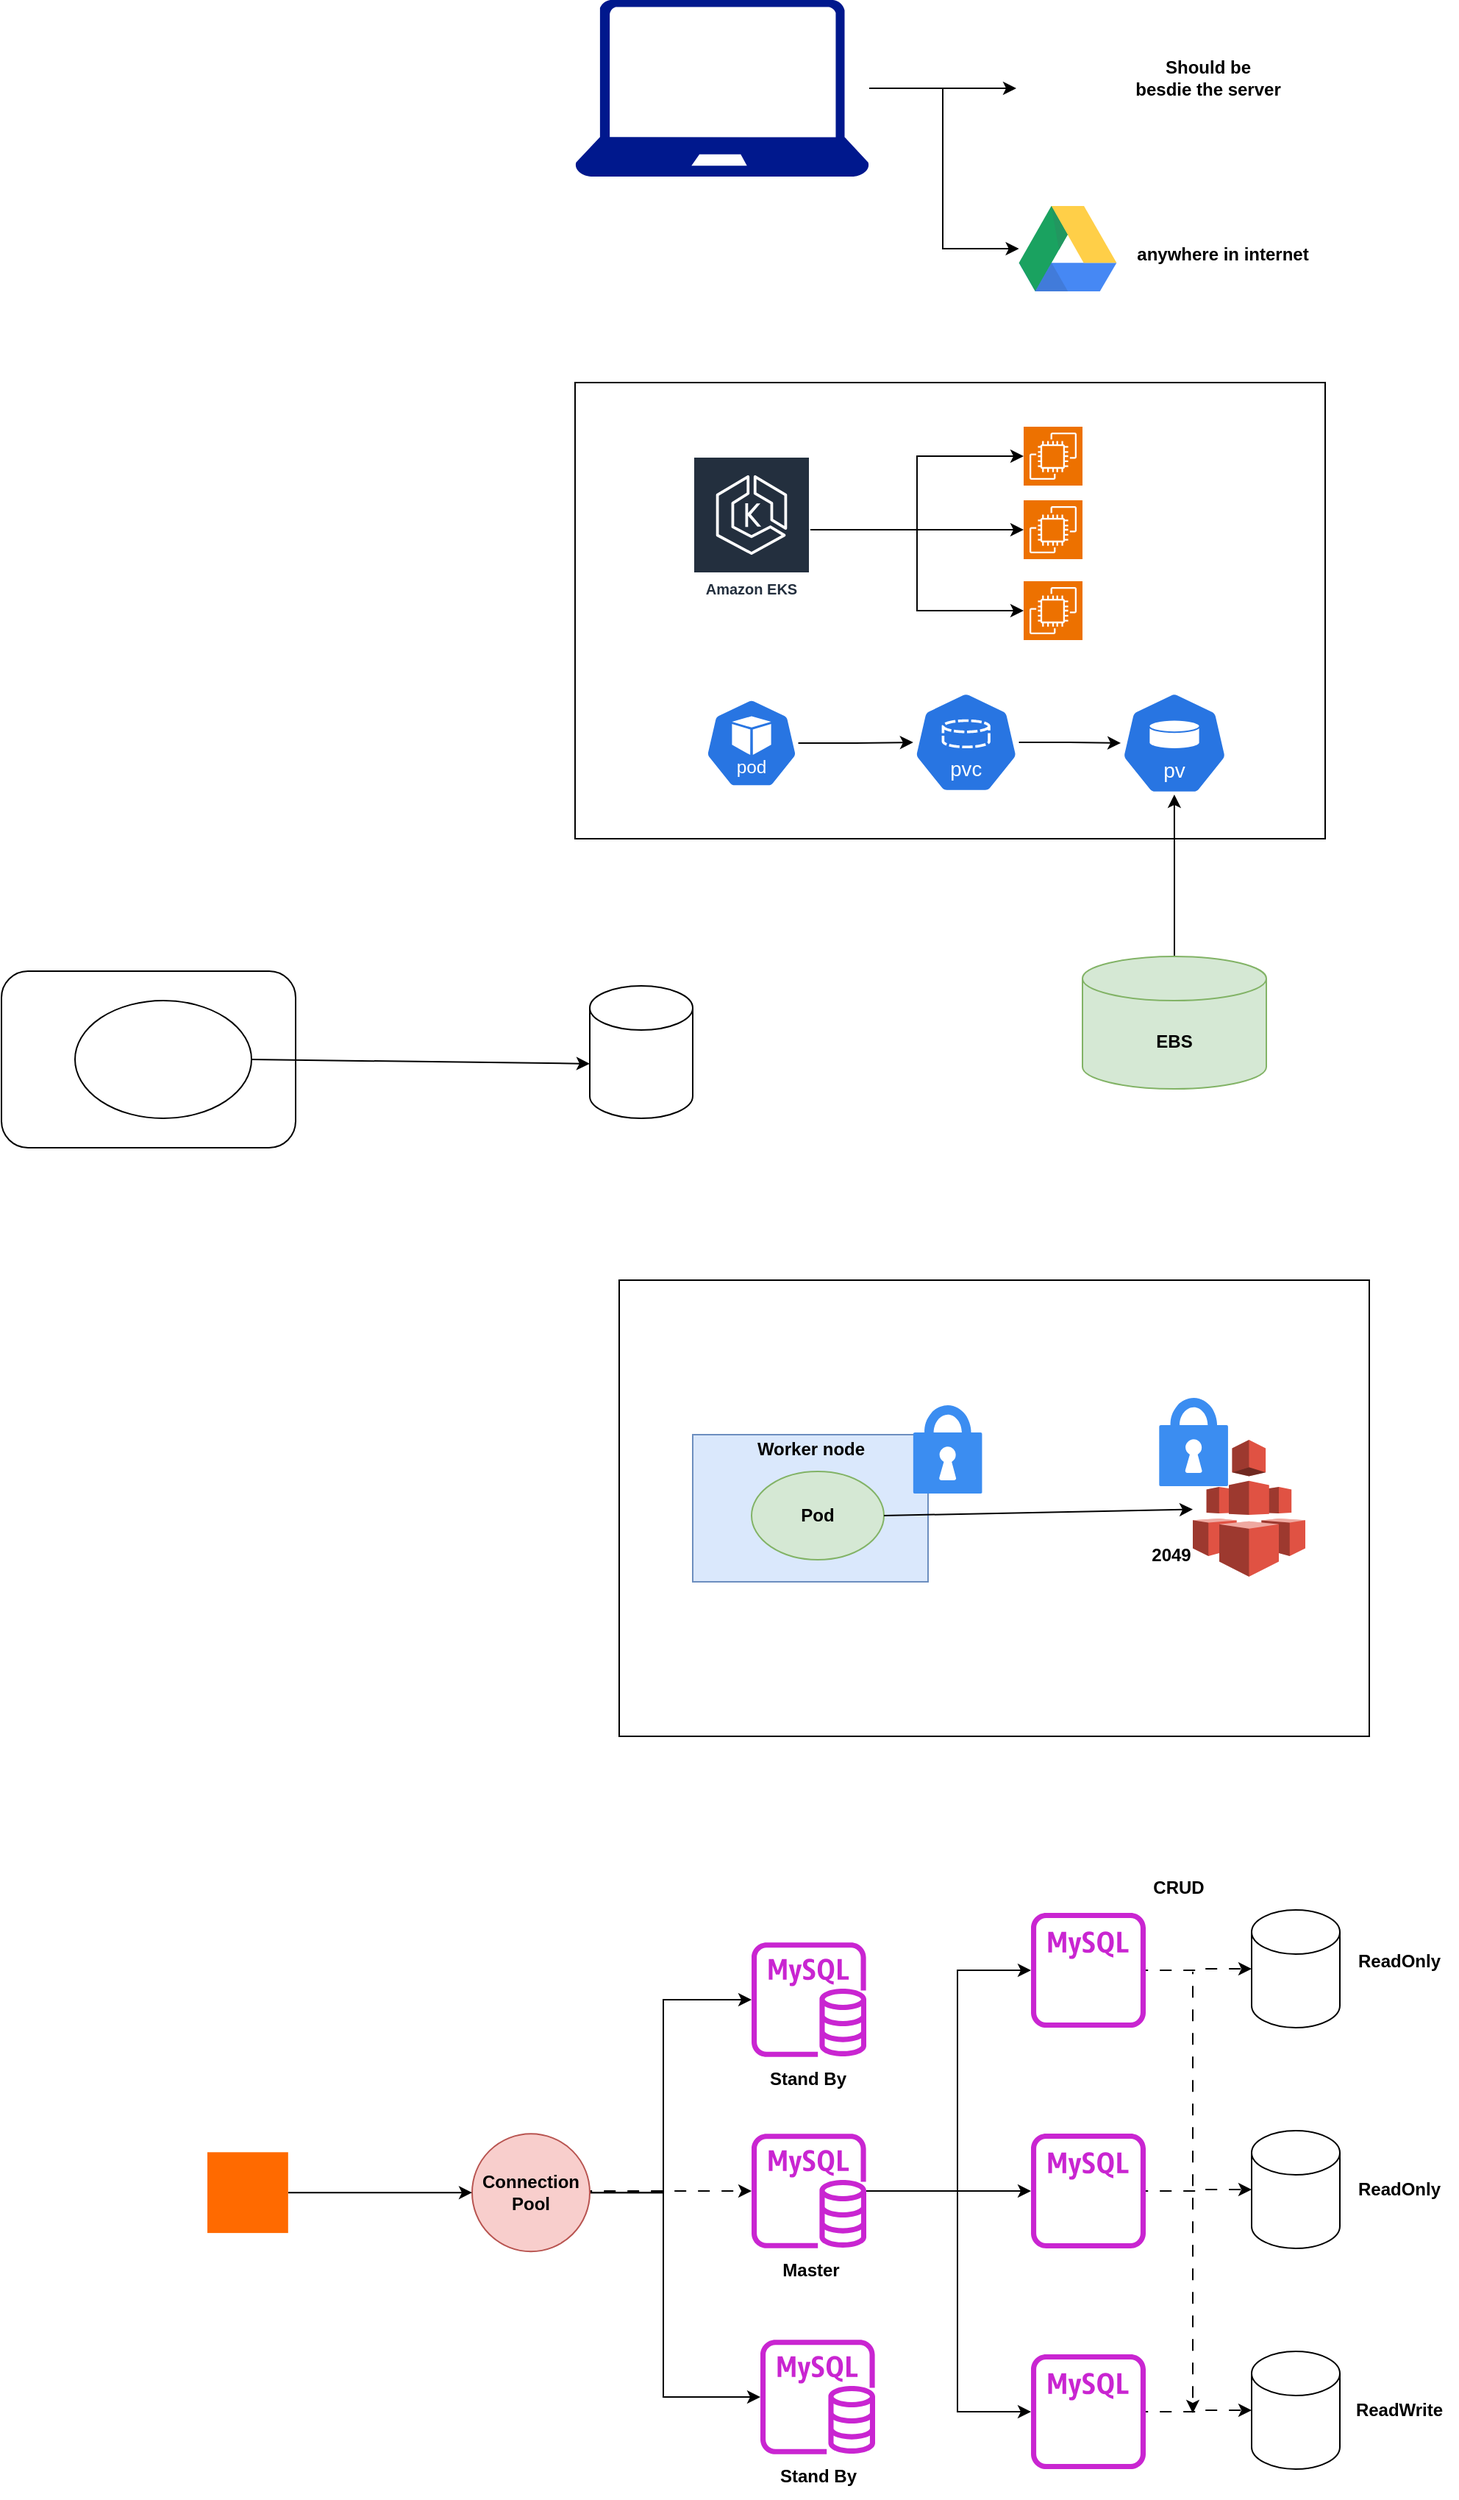 <mxfile version="26.1.0">
  <diagram name="Page-1" id="cADDCv98jLjz5h6yTYDD">
    <mxGraphModel dx="2109" dy="655" grid="1" gridSize="10" guides="1" tooltips="1" connect="1" arrows="1" fold="1" page="1" pageScale="1" pageWidth="850" pageHeight="1100" math="0" shadow="0">
      <root>
        <mxCell id="0" />
        <mxCell id="1" parent="0" />
        <mxCell id="25jbwgpmmalpk9oRE4Ha-3" style="edgeStyle=orthogonalEdgeStyle;rounded=0;orthogonalLoop=1;jettySize=auto;html=1;" parent="1" source="25jbwgpmmalpk9oRE4Ha-1" target="25jbwgpmmalpk9oRE4Ha-2" edge="1">
          <mxGeometry relative="1" as="geometry" />
        </mxCell>
        <mxCell id="25jbwgpmmalpk9oRE4Ha-5" style="edgeStyle=orthogonalEdgeStyle;rounded=0;orthogonalLoop=1;jettySize=auto;html=1;" parent="1" source="25jbwgpmmalpk9oRE4Ha-1" target="25jbwgpmmalpk9oRE4Ha-4" edge="1">
          <mxGeometry relative="1" as="geometry">
            <Array as="points">
              <mxPoint x="330" y="100" />
              <mxPoint x="330" y="209" />
            </Array>
          </mxGeometry>
        </mxCell>
        <mxCell id="25jbwgpmmalpk9oRE4Ha-1" value="" style="sketch=0;aspect=fixed;pointerEvents=1;shadow=0;dashed=0;html=1;strokeColor=none;labelPosition=center;verticalLabelPosition=bottom;verticalAlign=top;align=center;fillColor=#00188D;shape=mxgraph.azure.laptop" parent="1" vertex="1">
          <mxGeometry x="80" y="40" width="200" height="120" as="geometry" />
        </mxCell>
        <mxCell id="25jbwgpmmalpk9oRE4Ha-2" value="" style="shape=image;html=1;verticalAlign=top;verticalLabelPosition=bottom;labelBackgroundColor=#ffffff;imageAspect=0;aspect=fixed;image=https://cdn4.iconfinder.com/data/icons/PixeloPhilia_2/PNG/hdd.png" parent="1" vertex="1">
          <mxGeometry x="380" y="65" width="70" height="70" as="geometry" />
        </mxCell>
        <mxCell id="25jbwgpmmalpk9oRE4Ha-4" value="" style="dashed=0;outlineConnect=0;html=1;align=center;labelPosition=center;verticalLabelPosition=bottom;verticalAlign=top;shape=mxgraph.weblogos.google_drive" parent="1" vertex="1">
          <mxGeometry x="381.8" y="180" width="66.4" height="58" as="geometry" />
        </mxCell>
        <mxCell id="25jbwgpmmalpk9oRE4Ha-6" value="&lt;b&gt;Should be &lt;br&gt;besdie the server&lt;/b&gt;" style="text;html=1;align=center;verticalAlign=middle;resizable=0;points=[];autosize=1;strokeColor=none;fillColor=none;" parent="1" vertex="1">
          <mxGeometry x="450" y="73" width="120" height="40" as="geometry" />
        </mxCell>
        <mxCell id="25jbwgpmmalpk9oRE4Ha-7" value="&lt;b&gt;anywhere in internet&lt;/b&gt;" style="text;html=1;align=center;verticalAlign=middle;resizable=0;points=[];autosize=1;strokeColor=none;fillColor=none;" parent="1" vertex="1">
          <mxGeometry x="450" y="198" width="140" height="30" as="geometry" />
        </mxCell>
        <mxCell id="25jbwgpmmalpk9oRE4Ha-8" value="" style="rounded=0;whiteSpace=wrap;html=1;" parent="1" vertex="1">
          <mxGeometry x="80" y="300" width="510" height="310" as="geometry" />
        </mxCell>
        <mxCell id="25jbwgpmmalpk9oRE4Ha-14" style="edgeStyle=orthogonalEdgeStyle;rounded=0;orthogonalLoop=1;jettySize=auto;html=1;" parent="1" source="25jbwgpmmalpk9oRE4Ha-9" target="25jbwgpmmalpk9oRE4Ha-11" edge="1">
          <mxGeometry relative="1" as="geometry" />
        </mxCell>
        <mxCell id="25jbwgpmmalpk9oRE4Ha-15" style="edgeStyle=orthogonalEdgeStyle;rounded=0;orthogonalLoop=1;jettySize=auto;html=1;" parent="1" source="25jbwgpmmalpk9oRE4Ha-9" target="25jbwgpmmalpk9oRE4Ha-12" edge="1">
          <mxGeometry relative="1" as="geometry" />
        </mxCell>
        <mxCell id="25jbwgpmmalpk9oRE4Ha-9" value="Amazon EKS" style="sketch=0;outlineConnect=0;fontColor=#232F3E;gradientColor=none;strokeColor=#ffffff;fillColor=#232F3E;dashed=0;verticalLabelPosition=middle;verticalAlign=bottom;align=center;html=1;whiteSpace=wrap;fontSize=10;fontStyle=1;spacing=3;shape=mxgraph.aws4.productIcon;prIcon=mxgraph.aws4.eks;" parent="1" vertex="1">
          <mxGeometry x="160" y="350" width="80" height="100" as="geometry" />
        </mxCell>
        <mxCell id="25jbwgpmmalpk9oRE4Ha-10" value="" style="sketch=0;points=[[0,0,0],[0.25,0,0],[0.5,0,0],[0.75,0,0],[1,0,0],[0,1,0],[0.25,1,0],[0.5,1,0],[0.75,1,0],[1,1,0],[0,0.25,0],[0,0.5,0],[0,0.75,0],[1,0.25,0],[1,0.5,0],[1,0.75,0]];outlineConnect=0;fontColor=#232F3E;fillColor=#ED7100;strokeColor=#ffffff;dashed=0;verticalLabelPosition=bottom;verticalAlign=top;align=center;html=1;fontSize=12;fontStyle=0;aspect=fixed;shape=mxgraph.aws4.resourceIcon;resIcon=mxgraph.aws4.ec2;" parent="1" vertex="1">
          <mxGeometry x="385" y="330" width="40" height="40" as="geometry" />
        </mxCell>
        <mxCell id="25jbwgpmmalpk9oRE4Ha-11" value="" style="sketch=0;points=[[0,0,0],[0.25,0,0],[0.5,0,0],[0.75,0,0],[1,0,0],[0,1,0],[0.25,1,0],[0.5,1,0],[0.75,1,0],[1,1,0],[0,0.25,0],[0,0.5,0],[0,0.75,0],[1,0.25,0],[1,0.5,0],[1,0.75,0]];outlineConnect=0;fontColor=#232F3E;fillColor=#ED7100;strokeColor=#ffffff;dashed=0;verticalLabelPosition=bottom;verticalAlign=top;align=center;html=1;fontSize=12;fontStyle=0;aspect=fixed;shape=mxgraph.aws4.resourceIcon;resIcon=mxgraph.aws4.ec2;" parent="1" vertex="1">
          <mxGeometry x="385" y="380" width="40" height="40" as="geometry" />
        </mxCell>
        <mxCell id="25jbwgpmmalpk9oRE4Ha-12" value="" style="sketch=0;points=[[0,0,0],[0.25,0,0],[0.5,0,0],[0.75,0,0],[1,0,0],[0,1,0],[0.25,1,0],[0.5,1,0],[0.75,1,0],[1,1,0],[0,0.25,0],[0,0.5,0],[0,0.75,0],[1,0.25,0],[1,0.5,0],[1,0.75,0]];outlineConnect=0;fontColor=#232F3E;fillColor=#ED7100;strokeColor=#ffffff;dashed=0;verticalLabelPosition=bottom;verticalAlign=top;align=center;html=1;fontSize=12;fontStyle=0;aspect=fixed;shape=mxgraph.aws4.resourceIcon;resIcon=mxgraph.aws4.ec2;" parent="1" vertex="1">
          <mxGeometry x="385" y="435" width="40" height="40" as="geometry" />
        </mxCell>
        <mxCell id="25jbwgpmmalpk9oRE4Ha-13" style="edgeStyle=orthogonalEdgeStyle;rounded=0;orthogonalLoop=1;jettySize=auto;html=1;entryX=0;entryY=0.5;entryDx=0;entryDy=0;entryPerimeter=0;" parent="1" source="25jbwgpmmalpk9oRE4Ha-9" target="25jbwgpmmalpk9oRE4Ha-10" edge="1">
          <mxGeometry relative="1" as="geometry" />
        </mxCell>
        <mxCell id="25jbwgpmmalpk9oRE4Ha-18" style="edgeStyle=orthogonalEdgeStyle;rounded=0;orthogonalLoop=1;jettySize=auto;html=1;" parent="1" source="25jbwgpmmalpk9oRE4Ha-16" target="25jbwgpmmalpk9oRE4Ha-17" edge="1">
          <mxGeometry relative="1" as="geometry" />
        </mxCell>
        <mxCell id="25jbwgpmmalpk9oRE4Ha-16" value="&lt;b&gt;EBS&lt;/b&gt;" style="shape=cylinder3;whiteSpace=wrap;html=1;boundedLbl=1;backgroundOutline=1;size=15;fillColor=#d5e8d4;strokeColor=#82b366;" parent="1" vertex="1">
          <mxGeometry x="425" y="690" width="125" height="90" as="geometry" />
        </mxCell>
        <mxCell id="25jbwgpmmalpk9oRE4Ha-17" value="" style="aspect=fixed;sketch=0;html=1;dashed=0;whitespace=wrap;verticalLabelPosition=bottom;verticalAlign=top;fillColor=#2875E2;strokeColor=#ffffff;points=[[0.005,0.63,0],[0.1,0.2,0],[0.9,0.2,0],[0.5,0,0],[0.995,0.63,0],[0.72,0.99,0],[0.5,1,0],[0.28,0.99,0]];shape=mxgraph.kubernetes.icon2;kubernetesLabel=1;prIcon=pv" parent="1" vertex="1">
          <mxGeometry x="451.04" y="510" width="72.92" height="70" as="geometry" />
        </mxCell>
        <mxCell id="25jbwgpmmalpk9oRE4Ha-20" style="edgeStyle=orthogonalEdgeStyle;rounded=0;orthogonalLoop=1;jettySize=auto;html=1;" parent="1" source="25jbwgpmmalpk9oRE4Ha-19" target="25jbwgpmmalpk9oRE4Ha-17" edge="1">
          <mxGeometry relative="1" as="geometry" />
        </mxCell>
        <mxCell id="25jbwgpmmalpk9oRE4Ha-19" value="" style="aspect=fixed;sketch=0;html=1;dashed=0;whitespace=wrap;verticalLabelPosition=bottom;verticalAlign=top;fillColor=#2875E2;strokeColor=#ffffff;points=[[0.005,0.63,0],[0.1,0.2,0],[0.9,0.2,0],[0.5,0,0],[0.995,0.63,0],[0.72,0.99,0],[0.5,1,0],[0.28,0.99,0]];shape=mxgraph.kubernetes.icon2;kubernetesLabel=1;prIcon=pvc" parent="1" vertex="1">
          <mxGeometry x="309.92" y="510" width="71.88" height="69" as="geometry" />
        </mxCell>
        <mxCell id="25jbwgpmmalpk9oRE4Ha-22" style="edgeStyle=orthogonalEdgeStyle;rounded=0;orthogonalLoop=1;jettySize=auto;html=1;" parent="1" source="25jbwgpmmalpk9oRE4Ha-21" target="25jbwgpmmalpk9oRE4Ha-19" edge="1">
          <mxGeometry relative="1" as="geometry" />
        </mxCell>
        <mxCell id="25jbwgpmmalpk9oRE4Ha-21" value="" style="aspect=fixed;sketch=0;html=1;dashed=0;whitespace=wrap;verticalLabelPosition=bottom;verticalAlign=top;fillColor=#2875E2;strokeColor=#ffffff;points=[[0.005,0.63,0],[0.1,0.2,0],[0.9,0.2,0],[0.5,0,0],[0.995,0.63,0],[0.72,0.99,0],[0.5,1,0],[0.28,0.99,0]];shape=mxgraph.kubernetes.icon2;kubernetesLabel=1;prIcon=pod" parent="1" vertex="1">
          <mxGeometry x="168.23" y="514.5" width="63.54" height="61" as="geometry" />
        </mxCell>
        <mxCell id="TtkW3sJaIQGOb1gbdWpf-1" value="" style="rounded=0;whiteSpace=wrap;html=1;" parent="1" vertex="1">
          <mxGeometry x="110" y="910" width="510" height="310" as="geometry" />
        </mxCell>
        <mxCell id="TtkW3sJaIQGOb1gbdWpf-2" value="" style="outlineConnect=0;dashed=0;verticalLabelPosition=bottom;verticalAlign=top;align=center;html=1;shape=mxgraph.aws3.efs;fillColor=#E05243;gradientColor=none;" parent="1" vertex="1">
          <mxGeometry x="500" y="1018.5" width="76.5" height="93" as="geometry" />
        </mxCell>
        <mxCell id="TtkW3sJaIQGOb1gbdWpf-3" value="" style="rounded=0;whiteSpace=wrap;html=1;fillColor=#dae8fc;strokeColor=#6c8ebf;" parent="1" vertex="1">
          <mxGeometry x="160" y="1015" width="160" height="100" as="geometry" />
        </mxCell>
        <mxCell id="TtkW3sJaIQGOb1gbdWpf-4" value="&lt;b&gt;Pod&lt;/b&gt;" style="ellipse;whiteSpace=wrap;html=1;fillColor=#d5e8d4;strokeColor=#82b366;" parent="1" vertex="1">
          <mxGeometry x="200" y="1040" width="90" height="60" as="geometry" />
        </mxCell>
        <mxCell id="TtkW3sJaIQGOb1gbdWpf-5" value="&lt;b&gt;Worker node&lt;/b&gt;" style="text;html=1;align=center;verticalAlign=middle;resizable=0;points=[];autosize=1;strokeColor=none;fillColor=none;" parent="1" vertex="1">
          <mxGeometry x="190" y="1010" width="100" height="30" as="geometry" />
        </mxCell>
        <mxCell id="TtkW3sJaIQGOb1gbdWpf-6" value="" style="endArrow=classic;html=1;rounded=0;exitX=1;exitY=0.5;exitDx=0;exitDy=0;" parent="1" source="TtkW3sJaIQGOb1gbdWpf-4" target="TtkW3sJaIQGOb1gbdWpf-2" edge="1">
          <mxGeometry width="50" height="50" relative="1" as="geometry">
            <mxPoint x="400" y="910" as="sourcePoint" />
            <mxPoint x="450" y="860" as="targetPoint" />
          </mxGeometry>
        </mxCell>
        <mxCell id="TtkW3sJaIQGOb1gbdWpf-7" value="" style="sketch=0;html=1;aspect=fixed;strokeColor=none;shadow=0;fillColor=#3B8DF1;verticalAlign=top;labelPosition=center;verticalLabelPosition=bottom;shape=mxgraph.gcp2.lock" parent="1" vertex="1">
          <mxGeometry x="309.92" y="995" width="46.8" height="60" as="geometry" />
        </mxCell>
        <mxCell id="TtkW3sJaIQGOb1gbdWpf-8" value="" style="sketch=0;html=1;aspect=fixed;strokeColor=none;shadow=0;fillColor=#3B8DF1;verticalAlign=top;labelPosition=center;verticalLabelPosition=bottom;shape=mxgraph.gcp2.lock" parent="1" vertex="1">
          <mxGeometry x="477.16" y="990" width="46.8" height="60" as="geometry" />
        </mxCell>
        <mxCell id="TtkW3sJaIQGOb1gbdWpf-9" value="&lt;b&gt;2049&lt;/b&gt;" style="text;html=1;align=center;verticalAlign=middle;resizable=0;points=[];autosize=1;strokeColor=none;fillColor=none;" parent="1" vertex="1">
          <mxGeometry x="460" y="1081.5" width="50" height="30" as="geometry" />
        </mxCell>
        <mxCell id="TtkW3sJaIQGOb1gbdWpf-16" style="edgeStyle=orthogonalEdgeStyle;rounded=0;orthogonalLoop=1;jettySize=auto;html=1;" parent="1" source="TtkW3sJaIQGOb1gbdWpf-10" target="TtkW3sJaIQGOb1gbdWpf-12" edge="1">
          <mxGeometry relative="1" as="geometry">
            <Array as="points">
              <mxPoint x="340" y="1529" />
              <mxPoint x="340" y="1379" />
            </Array>
          </mxGeometry>
        </mxCell>
        <mxCell id="TtkW3sJaIQGOb1gbdWpf-17" style="edgeStyle=orthogonalEdgeStyle;rounded=0;orthogonalLoop=1;jettySize=auto;html=1;" parent="1" source="TtkW3sJaIQGOb1gbdWpf-10" target="TtkW3sJaIQGOb1gbdWpf-14" edge="1">
          <mxGeometry relative="1" as="geometry" />
        </mxCell>
        <mxCell id="TtkW3sJaIQGOb1gbdWpf-18" style="edgeStyle=orthogonalEdgeStyle;rounded=0;orthogonalLoop=1;jettySize=auto;html=1;" parent="1" source="TtkW3sJaIQGOb1gbdWpf-10" target="TtkW3sJaIQGOb1gbdWpf-13" edge="1">
          <mxGeometry relative="1" as="geometry">
            <Array as="points">
              <mxPoint x="340" y="1529" />
              <mxPoint x="340" y="1679" />
            </Array>
          </mxGeometry>
        </mxCell>
        <mxCell id="TtkW3sJaIQGOb1gbdWpf-10" value="" style="sketch=0;outlineConnect=0;fontColor=#232F3E;gradientColor=none;fillColor=#C925D1;strokeColor=none;dashed=0;verticalLabelPosition=bottom;verticalAlign=top;align=center;html=1;fontSize=12;fontStyle=0;aspect=fixed;pointerEvents=1;shape=mxgraph.aws4.rds_mysql_instance;" parent="1" vertex="1">
          <mxGeometry x="200" y="1490" width="78" height="78" as="geometry" />
        </mxCell>
        <mxCell id="TtkW3sJaIQGOb1gbdWpf-11" value="&lt;b&gt;Master&lt;/b&gt;" style="text;html=1;align=center;verticalAlign=middle;resizable=0;points=[];autosize=1;strokeColor=none;fillColor=none;" parent="1" vertex="1">
          <mxGeometry x="210" y="1568" width="60" height="30" as="geometry" />
        </mxCell>
        <mxCell id="TtkW3sJaIQGOb1gbdWpf-12" value="" style="sketch=0;outlineConnect=0;fontColor=#232F3E;gradientColor=none;fillColor=#C925D1;strokeColor=none;dashed=0;verticalLabelPosition=bottom;verticalAlign=top;align=center;html=1;fontSize=12;fontStyle=0;aspect=fixed;pointerEvents=1;shape=mxgraph.aws4.rds_mysql_instance_alt;" parent="1" vertex="1">
          <mxGeometry x="390" y="1340" width="78" height="78" as="geometry" />
        </mxCell>
        <mxCell id="TtkW3sJaIQGOb1gbdWpf-13" value="" style="sketch=0;outlineConnect=0;fontColor=#232F3E;gradientColor=none;fillColor=#C925D1;strokeColor=none;dashed=0;verticalLabelPosition=bottom;verticalAlign=top;align=center;html=1;fontSize=12;fontStyle=0;aspect=fixed;pointerEvents=1;shape=mxgraph.aws4.rds_mysql_instance_alt;" parent="1" vertex="1">
          <mxGeometry x="390" y="1640" width="78" height="78" as="geometry" />
        </mxCell>
        <mxCell id="TtkW3sJaIQGOb1gbdWpf-23" style="edgeStyle=orthogonalEdgeStyle;rounded=0;orthogonalLoop=1;jettySize=auto;html=1;flowAnimation=1;" parent="1" source="TtkW3sJaIQGOb1gbdWpf-14" target="TtkW3sJaIQGOb1gbdWpf-20" edge="1">
          <mxGeometry relative="1" as="geometry" />
        </mxCell>
        <mxCell id="TtkW3sJaIQGOb1gbdWpf-14" value="" style="sketch=0;outlineConnect=0;fontColor=#232F3E;gradientColor=none;fillColor=#C925D1;strokeColor=none;dashed=0;verticalLabelPosition=bottom;verticalAlign=top;align=center;html=1;fontSize=12;fontStyle=0;aspect=fixed;pointerEvents=1;shape=mxgraph.aws4.rds_mysql_instance_alt;" parent="1" vertex="1">
          <mxGeometry x="390" y="1490" width="78" height="78" as="geometry" />
        </mxCell>
        <mxCell id="TtkW3sJaIQGOb1gbdWpf-15" value="" style="endArrow=classic;html=1;rounded=0;flowAnimation=1;" parent="1" target="TtkW3sJaIQGOb1gbdWpf-10" edge="1">
          <mxGeometry width="50" height="50" relative="1" as="geometry">
            <mxPoint x="90" y="1529" as="sourcePoint" />
            <mxPoint x="450" y="1500" as="targetPoint" />
          </mxGeometry>
        </mxCell>
        <mxCell id="TtkW3sJaIQGOb1gbdWpf-19" value="" style="shape=cylinder3;whiteSpace=wrap;html=1;boundedLbl=1;backgroundOutline=1;size=15;" parent="1" vertex="1">
          <mxGeometry x="540" y="1338" width="60" height="80" as="geometry" />
        </mxCell>
        <mxCell id="TtkW3sJaIQGOb1gbdWpf-20" value="" style="shape=cylinder3;whiteSpace=wrap;html=1;boundedLbl=1;backgroundOutline=1;size=15;" parent="1" vertex="1">
          <mxGeometry x="540" y="1488" width="60" height="80" as="geometry" />
        </mxCell>
        <mxCell id="TtkW3sJaIQGOb1gbdWpf-21" value="" style="shape=cylinder3;whiteSpace=wrap;html=1;boundedLbl=1;backgroundOutline=1;size=15;" parent="1" vertex="1">
          <mxGeometry x="540" y="1638" width="60" height="80" as="geometry" />
        </mxCell>
        <mxCell id="TtkW3sJaIQGOb1gbdWpf-22" style="edgeStyle=orthogonalEdgeStyle;rounded=0;orthogonalLoop=1;jettySize=auto;html=1;entryX=0;entryY=0.5;entryDx=0;entryDy=0;entryPerimeter=0;flowAnimation=1;" parent="1" source="TtkW3sJaIQGOb1gbdWpf-12" target="TtkW3sJaIQGOb1gbdWpf-19" edge="1">
          <mxGeometry relative="1" as="geometry" />
        </mxCell>
        <mxCell id="TtkW3sJaIQGOb1gbdWpf-24" style="edgeStyle=orthogonalEdgeStyle;rounded=0;orthogonalLoop=1;jettySize=auto;html=1;entryX=0;entryY=0.5;entryDx=0;entryDy=0;entryPerimeter=0;flowAnimation=1;" parent="1" source="TtkW3sJaIQGOb1gbdWpf-13" target="TtkW3sJaIQGOb1gbdWpf-21" edge="1">
          <mxGeometry relative="1" as="geometry" />
        </mxCell>
        <mxCell id="TtkW3sJaIQGOb1gbdWpf-28" style="edgeStyle=orthogonalEdgeStyle;rounded=0;orthogonalLoop=1;jettySize=auto;html=1;" parent="1" source="TtkW3sJaIQGOb1gbdWpf-25" target="TtkW3sJaIQGOb1gbdWpf-27" edge="1">
          <mxGeometry relative="1" as="geometry">
            <Array as="points">
              <mxPoint x="140" y="1530" />
              <mxPoint x="140" y="1399" />
            </Array>
          </mxGeometry>
        </mxCell>
        <mxCell id="TtkW3sJaIQGOb1gbdWpf-29" style="edgeStyle=orthogonalEdgeStyle;rounded=0;orthogonalLoop=1;jettySize=auto;html=1;" parent="1" source="TtkW3sJaIQGOb1gbdWpf-25" target="TtkW3sJaIQGOb1gbdWpf-26" edge="1">
          <mxGeometry relative="1" as="geometry">
            <Array as="points">
              <mxPoint x="140" y="1530" />
              <mxPoint x="140" y="1669" />
            </Array>
          </mxGeometry>
        </mxCell>
        <mxCell id="TtkW3sJaIQGOb1gbdWpf-25" value="&lt;b&gt;Connection&lt;br&gt;Pool&lt;/b&gt;" style="ellipse;whiteSpace=wrap;html=1;aspect=fixed;fillColor=#f8cecc;strokeColor=#b85450;" parent="1" vertex="1">
          <mxGeometry x="10" y="1490.1" width="80" height="80" as="geometry" />
        </mxCell>
        <mxCell id="TtkW3sJaIQGOb1gbdWpf-26" value="" style="sketch=0;outlineConnect=0;fontColor=#232F3E;gradientColor=none;fillColor=#C925D1;strokeColor=none;dashed=0;verticalLabelPosition=bottom;verticalAlign=top;align=center;html=1;fontSize=12;fontStyle=0;aspect=fixed;pointerEvents=1;shape=mxgraph.aws4.rds_mysql_instance;" parent="1" vertex="1">
          <mxGeometry x="206" y="1630" width="78" height="78" as="geometry" />
        </mxCell>
        <mxCell id="TtkW3sJaIQGOb1gbdWpf-27" value="" style="sketch=0;outlineConnect=0;fontColor=#232F3E;gradientColor=none;fillColor=#C925D1;strokeColor=none;dashed=0;verticalLabelPosition=bottom;verticalAlign=top;align=center;html=1;fontSize=12;fontStyle=0;aspect=fixed;pointerEvents=1;shape=mxgraph.aws4.rds_mysql_instance;" parent="1" vertex="1">
          <mxGeometry x="200" y="1360" width="78" height="78" as="geometry" />
        </mxCell>
        <mxCell id="TtkW3sJaIQGOb1gbdWpf-30" value="&lt;b&gt;Stand By&lt;/b&gt;" style="text;html=1;align=center;verticalAlign=middle;resizable=0;points=[];autosize=1;strokeColor=none;fillColor=none;" parent="1" vertex="1">
          <mxGeometry x="198" y="1438" width="80" height="30" as="geometry" />
        </mxCell>
        <mxCell id="TtkW3sJaIQGOb1gbdWpf-31" value="&lt;b&gt;Stand By&lt;/b&gt;" style="text;html=1;align=center;verticalAlign=middle;resizable=0;points=[];autosize=1;strokeColor=none;fillColor=none;" parent="1" vertex="1">
          <mxGeometry x="205" y="1708" width="80" height="30" as="geometry" />
        </mxCell>
        <mxCell id="TtkW3sJaIQGOb1gbdWpf-33" style="edgeStyle=orthogonalEdgeStyle;rounded=0;orthogonalLoop=1;jettySize=auto;html=1;" parent="1" source="TtkW3sJaIQGOb1gbdWpf-32" target="TtkW3sJaIQGOb1gbdWpf-25" edge="1">
          <mxGeometry relative="1" as="geometry" />
        </mxCell>
        <mxCell id="TtkW3sJaIQGOb1gbdWpf-32" value="" style="points=[];aspect=fixed;html=1;align=center;shadow=0;dashed=0;fillColor=#FF6A00;strokeColor=none;shape=mxgraph.alibaba_cloud.webplus_web_app_service;" parent="1" vertex="1">
          <mxGeometry x="-170" y="1502.65" width="54.9" height="54.9" as="geometry" />
        </mxCell>
        <mxCell id="TtkW3sJaIQGOb1gbdWpf-34" value="&lt;b&gt;CRUD&lt;/b&gt;" style="text;html=1;align=center;verticalAlign=middle;resizable=0;points=[];autosize=1;strokeColor=none;fillColor=none;" parent="1" vertex="1">
          <mxGeometry x="460" y="1308" width="60" height="30" as="geometry" />
        </mxCell>
        <mxCell id="TtkW3sJaIQGOb1gbdWpf-35" value="" style="endArrow=classic;html=1;rounded=0;flowAnimation=1;" parent="1" edge="1">
          <mxGeometry width="50" height="50" relative="1" as="geometry">
            <mxPoint x="500" y="1380" as="sourcePoint" />
            <mxPoint x="500" y="1680" as="targetPoint" />
          </mxGeometry>
        </mxCell>
        <mxCell id="TtkW3sJaIQGOb1gbdWpf-36" value="&lt;b&gt;ReadOnly&lt;/b&gt;" style="text;html=1;align=center;verticalAlign=middle;resizable=0;points=[];autosize=1;strokeColor=none;fillColor=none;" parent="1" vertex="1">
          <mxGeometry x="600" y="1358" width="80" height="30" as="geometry" />
        </mxCell>
        <mxCell id="TtkW3sJaIQGOb1gbdWpf-37" value="&lt;b&gt;ReadOnly&lt;/b&gt;" style="text;html=1;align=center;verticalAlign=middle;resizable=0;points=[];autosize=1;strokeColor=none;fillColor=none;" parent="1" vertex="1">
          <mxGeometry x="600" y="1513" width="80" height="30" as="geometry" />
        </mxCell>
        <mxCell id="TtkW3sJaIQGOb1gbdWpf-38" value="&lt;b&gt;ReadWrite&lt;/b&gt;" style="text;html=1;align=center;verticalAlign=middle;resizable=0;points=[];autosize=1;strokeColor=none;fillColor=none;" parent="1" vertex="1">
          <mxGeometry x="600" y="1663" width="80" height="30" as="geometry" />
        </mxCell>
        <mxCell id="bX-L15AQA-pMD32BoVYn-1" value="" style="rounded=1;whiteSpace=wrap;html=1;" vertex="1" parent="1">
          <mxGeometry x="-310" y="700" width="200" height="120" as="geometry" />
        </mxCell>
        <mxCell id="bX-L15AQA-pMD32BoVYn-2" value="" style="ellipse;whiteSpace=wrap;html=1;" vertex="1" parent="1">
          <mxGeometry x="-260" y="720" width="120" height="80" as="geometry" />
        </mxCell>
        <mxCell id="bX-L15AQA-pMD32BoVYn-3" value="" style="shape=cylinder3;whiteSpace=wrap;html=1;boundedLbl=1;backgroundOutline=1;size=15;" vertex="1" parent="1">
          <mxGeometry x="90" y="710" width="70" height="90" as="geometry" />
        </mxCell>
        <mxCell id="bX-L15AQA-pMD32BoVYn-4" value="" style="endArrow=classic;html=1;rounded=0;exitX=1;exitY=0.5;exitDx=0;exitDy=0;entryX=-0.001;entryY=0.588;entryDx=0;entryDy=0;entryPerimeter=0;" edge="1" parent="1" source="bX-L15AQA-pMD32BoVYn-2" target="bX-L15AQA-pMD32BoVYn-3">
          <mxGeometry width="50" height="50" relative="1" as="geometry">
            <mxPoint x="290" y="960" as="sourcePoint" />
            <mxPoint x="340" y="910" as="targetPoint" />
          </mxGeometry>
        </mxCell>
      </root>
    </mxGraphModel>
  </diagram>
</mxfile>
